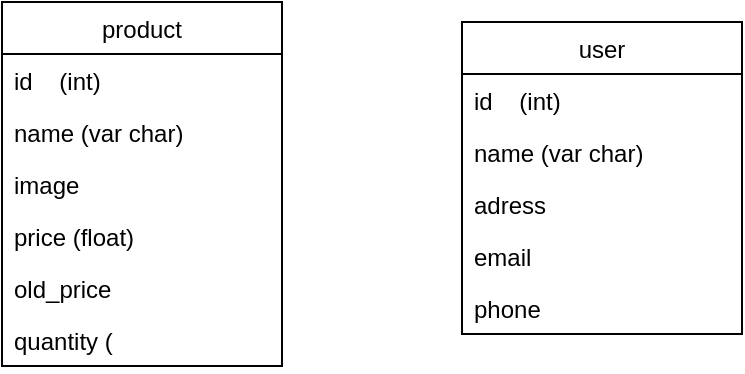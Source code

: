 <mxfile version="18.1.3" type="github">
  <diagram id="0jyBb37koaECqXDRw63p" name="Page-1">
    <mxGraphModel dx="1038" dy="547" grid="1" gridSize="10" guides="1" tooltips="1" connect="1" arrows="1" fold="1" page="1" pageScale="1" pageWidth="827" pageHeight="1169" math="0" shadow="0">
      <root>
        <mxCell id="0" />
        <mxCell id="1" parent="0" />
        <mxCell id="PmpdL_CQgBLm4i7yz410-1" value="product" style="swimlane;fontStyle=0;childLayout=stackLayout;horizontal=1;startSize=26;fillColor=none;horizontalStack=0;resizeParent=1;resizeParentMax=0;resizeLast=0;collapsible=1;marginBottom=0;" vertex="1" parent="1">
          <mxGeometry x="120" y="150" width="140" height="182" as="geometry" />
        </mxCell>
        <mxCell id="PmpdL_CQgBLm4i7yz410-2" value="id    (int)    " style="text;strokeColor=none;fillColor=none;align=left;verticalAlign=top;spacingLeft=4;spacingRight=4;overflow=hidden;rotatable=0;points=[[0,0.5],[1,0.5]];portConstraint=eastwest;" vertex="1" parent="PmpdL_CQgBLm4i7yz410-1">
          <mxGeometry y="26" width="140" height="26" as="geometry" />
        </mxCell>
        <mxCell id="PmpdL_CQgBLm4i7yz410-3" value="name (var char)" style="text;strokeColor=none;fillColor=none;align=left;verticalAlign=top;spacingLeft=4;spacingRight=4;overflow=hidden;rotatable=0;points=[[0,0.5],[1,0.5]];portConstraint=eastwest;" vertex="1" parent="PmpdL_CQgBLm4i7yz410-1">
          <mxGeometry y="52" width="140" height="26" as="geometry" />
        </mxCell>
        <mxCell id="PmpdL_CQgBLm4i7yz410-4" value="image" style="text;strokeColor=none;fillColor=none;align=left;verticalAlign=top;spacingLeft=4;spacingRight=4;overflow=hidden;rotatable=0;points=[[0,0.5],[1,0.5]];portConstraint=eastwest;" vertex="1" parent="PmpdL_CQgBLm4i7yz410-1">
          <mxGeometry y="78" width="140" height="26" as="geometry" />
        </mxCell>
        <mxCell id="PmpdL_CQgBLm4i7yz410-5" value="price (float)" style="text;strokeColor=none;fillColor=none;align=left;verticalAlign=top;spacingLeft=4;spacingRight=4;overflow=hidden;rotatable=0;points=[[0,0.5],[1,0.5]];portConstraint=eastwest;" vertex="1" parent="PmpdL_CQgBLm4i7yz410-1">
          <mxGeometry y="104" width="140" height="26" as="geometry" />
        </mxCell>
        <mxCell id="PmpdL_CQgBLm4i7yz410-6" value="old_price" style="text;strokeColor=none;fillColor=none;align=left;verticalAlign=top;spacingLeft=4;spacingRight=4;overflow=hidden;rotatable=0;points=[[0,0.5],[1,0.5]];portConstraint=eastwest;" vertex="1" parent="PmpdL_CQgBLm4i7yz410-1">
          <mxGeometry y="130" width="140" height="26" as="geometry" />
        </mxCell>
        <mxCell id="PmpdL_CQgBLm4i7yz410-7" value="quantity (" style="text;strokeColor=none;fillColor=none;align=left;verticalAlign=top;spacingLeft=4;spacingRight=4;overflow=hidden;rotatable=0;points=[[0,0.5],[1,0.5]];portConstraint=eastwest;" vertex="1" parent="PmpdL_CQgBLm4i7yz410-1">
          <mxGeometry y="156" width="140" height="26" as="geometry" />
        </mxCell>
        <mxCell id="PmpdL_CQgBLm4i7yz410-8" value="user" style="swimlane;fontStyle=0;childLayout=stackLayout;horizontal=1;startSize=26;fillColor=none;horizontalStack=0;resizeParent=1;resizeParentMax=0;resizeLast=0;collapsible=1;marginBottom=0;" vertex="1" parent="1">
          <mxGeometry x="350" y="160" width="140" height="156" as="geometry" />
        </mxCell>
        <mxCell id="PmpdL_CQgBLm4i7yz410-9" value="id    (int)    " style="text;strokeColor=none;fillColor=none;align=left;verticalAlign=top;spacingLeft=4;spacingRight=4;overflow=hidden;rotatable=0;points=[[0,0.5],[1,0.5]];portConstraint=eastwest;" vertex="1" parent="PmpdL_CQgBLm4i7yz410-8">
          <mxGeometry y="26" width="140" height="26" as="geometry" />
        </mxCell>
        <mxCell id="PmpdL_CQgBLm4i7yz410-10" value="name (var char)" style="text;strokeColor=none;fillColor=none;align=left;verticalAlign=top;spacingLeft=4;spacingRight=4;overflow=hidden;rotatable=0;points=[[0,0.5],[1,0.5]];portConstraint=eastwest;" vertex="1" parent="PmpdL_CQgBLm4i7yz410-8">
          <mxGeometry y="52" width="140" height="26" as="geometry" />
        </mxCell>
        <mxCell id="PmpdL_CQgBLm4i7yz410-11" value="adress" style="text;strokeColor=none;fillColor=none;align=left;verticalAlign=top;spacingLeft=4;spacingRight=4;overflow=hidden;rotatable=0;points=[[0,0.5],[1,0.5]];portConstraint=eastwest;" vertex="1" parent="PmpdL_CQgBLm4i7yz410-8">
          <mxGeometry y="78" width="140" height="26" as="geometry" />
        </mxCell>
        <mxCell id="PmpdL_CQgBLm4i7yz410-12" value="email" style="text;strokeColor=none;fillColor=none;align=left;verticalAlign=top;spacingLeft=4;spacingRight=4;overflow=hidden;rotatable=0;points=[[0,0.5],[1,0.5]];portConstraint=eastwest;" vertex="1" parent="PmpdL_CQgBLm4i7yz410-8">
          <mxGeometry y="104" width="140" height="26" as="geometry" />
        </mxCell>
        <mxCell id="PmpdL_CQgBLm4i7yz410-15" value="phone" style="text;strokeColor=none;fillColor=none;align=left;verticalAlign=top;spacingLeft=4;spacingRight=4;overflow=hidden;rotatable=0;points=[[0,0.5],[1,0.5]];portConstraint=eastwest;" vertex="1" parent="PmpdL_CQgBLm4i7yz410-8">
          <mxGeometry y="130" width="140" height="26" as="geometry" />
        </mxCell>
      </root>
    </mxGraphModel>
  </diagram>
</mxfile>
